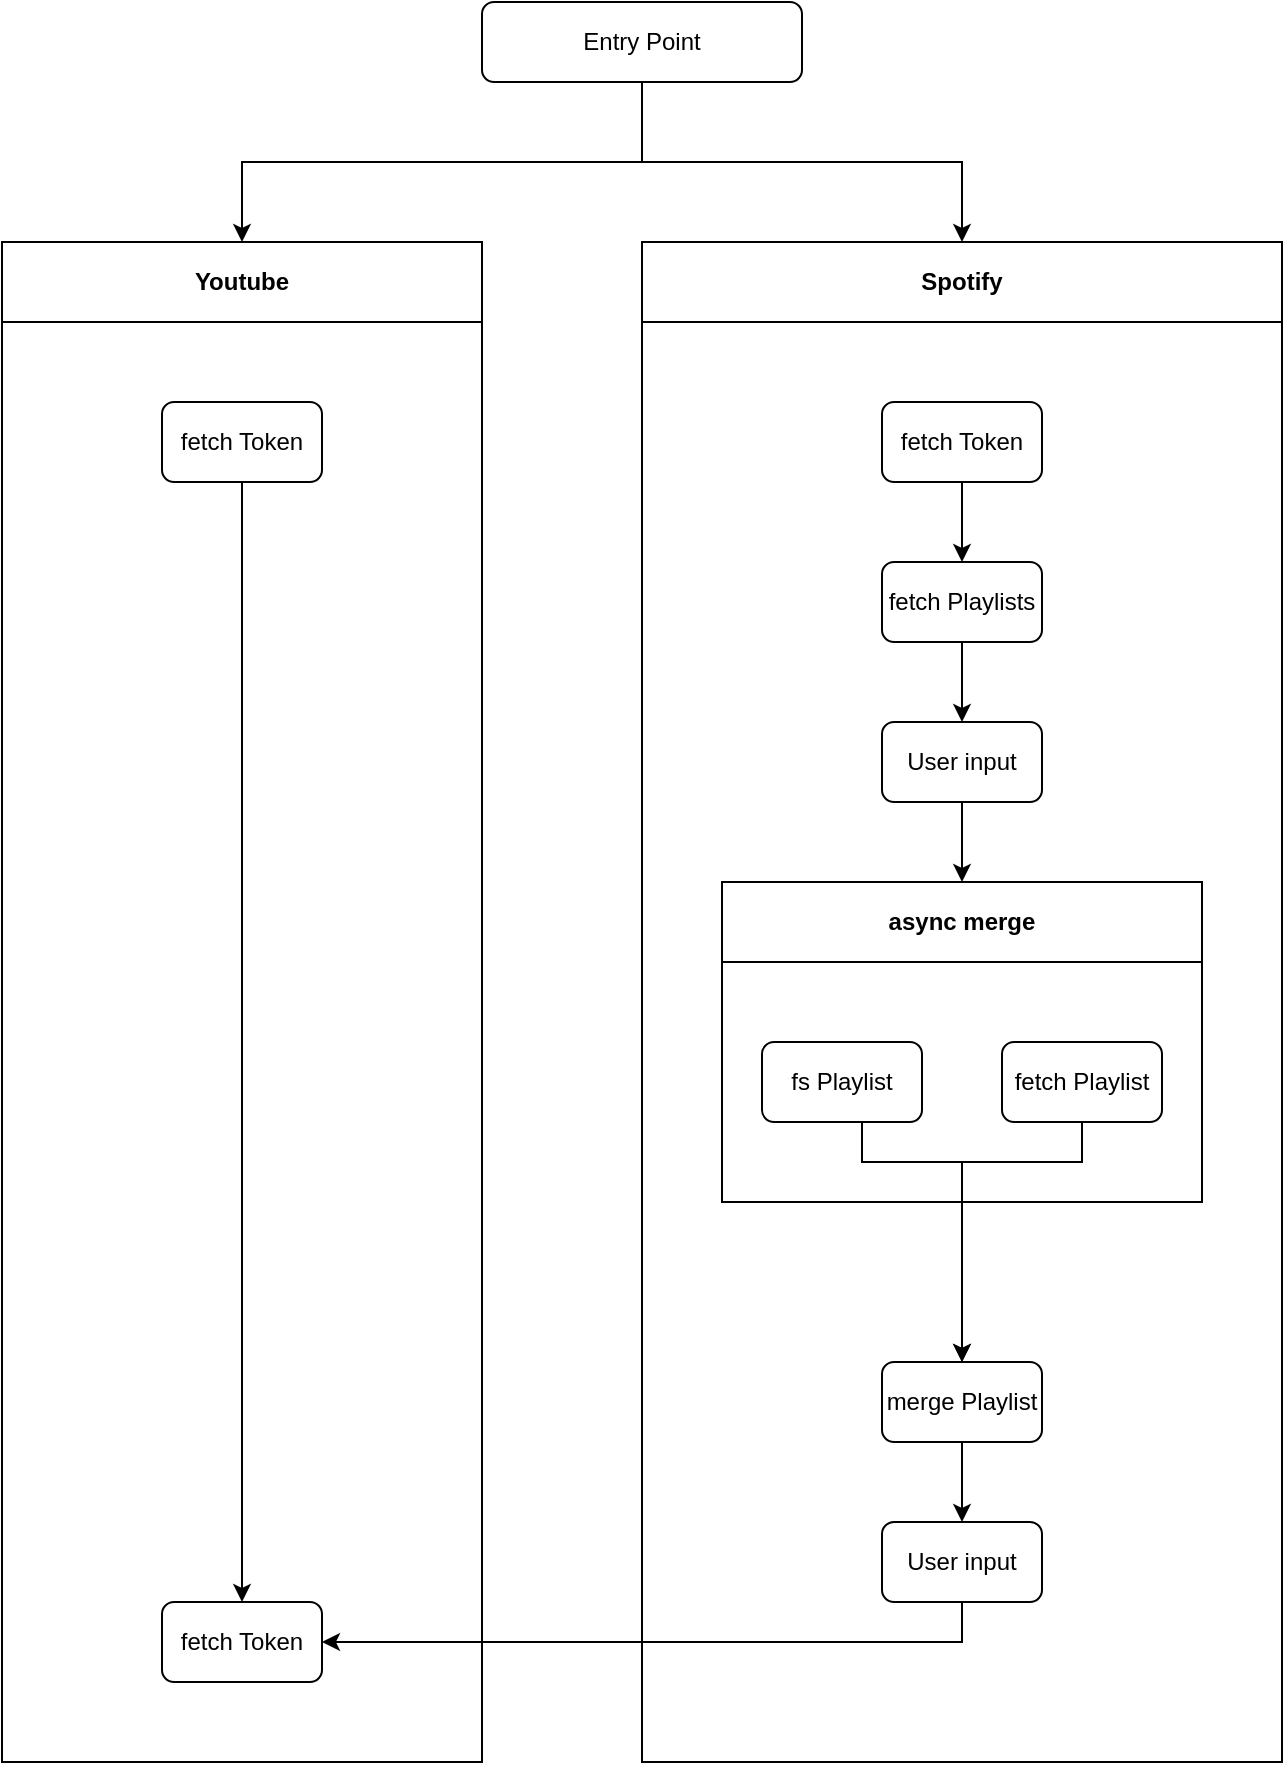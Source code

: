 <mxfile version="21.6.5" type="device" pages="2">
  <diagram id="C5RBs43oDa-KdzZeNtuy" name="Main Process">
    <mxGraphModel dx="2436" dy="1309" grid="1" gridSize="10" guides="1" tooltips="1" connect="1" arrows="1" fold="1" page="1" pageScale="1" pageWidth="1200" pageHeight="1600" math="0" shadow="0">
      <root>
        <mxCell id="WIyWlLk6GJQsqaUBKTNV-0" />
        <mxCell id="WIyWlLk6GJQsqaUBKTNV-1" parent="WIyWlLk6GJQsqaUBKTNV-0" />
        <mxCell id="VmPq7GHpUGZuqZsl5Gq9-39" style="edgeStyle=orthogonalEdgeStyle;rounded=0;orthogonalLoop=1;jettySize=auto;html=1;entryX=0.5;entryY=0;entryDx=0;entryDy=0;" parent="WIyWlLk6GJQsqaUBKTNV-1" source="VmPq7GHpUGZuqZsl5Gq9-0" target="VmPq7GHpUGZuqZsl5Gq9-19" edge="1">
          <mxGeometry relative="1" as="geometry" />
        </mxCell>
        <mxCell id="VmPq7GHpUGZuqZsl5Gq9-40" style="edgeStyle=orthogonalEdgeStyle;rounded=0;orthogonalLoop=1;jettySize=auto;html=1;" parent="WIyWlLk6GJQsqaUBKTNV-1" source="VmPq7GHpUGZuqZsl5Gq9-0" target="VmPq7GHpUGZuqZsl5Gq9-20" edge="1">
          <mxGeometry relative="1" as="geometry" />
        </mxCell>
        <mxCell id="VmPq7GHpUGZuqZsl5Gq9-0" value="Entry Point" style="rounded=1;whiteSpace=wrap;html=1;" parent="WIyWlLk6GJQsqaUBKTNV-1" vertex="1">
          <mxGeometry x="520" y="40" width="160" height="40" as="geometry" />
        </mxCell>
        <mxCell id="VmPq7GHpUGZuqZsl5Gq9-19" value="Youtube" style="swimlane;whiteSpace=wrap;html=1;startSize=40;" parent="WIyWlLk6GJQsqaUBKTNV-1" vertex="1">
          <mxGeometry x="280" y="160" width="240" height="760" as="geometry" />
        </mxCell>
        <mxCell id="VmPq7GHpUGZuqZsl5Gq9-30" style="edgeStyle=orthogonalEdgeStyle;rounded=0;orthogonalLoop=1;jettySize=auto;html=1;entryX=0.5;entryY=0;entryDx=0;entryDy=0;" parent="VmPq7GHpUGZuqZsl5Gq9-19" source="VmPq7GHpUGZuqZsl5Gq9-27" target="VmPq7GHpUGZuqZsl5Gq9-28" edge="1">
          <mxGeometry relative="1" as="geometry" />
        </mxCell>
        <mxCell id="VmPq7GHpUGZuqZsl5Gq9-27" value="fetch Token" style="rounded=1;whiteSpace=wrap;html=1;" parent="VmPq7GHpUGZuqZsl5Gq9-19" vertex="1">
          <mxGeometry x="80" y="80" width="80" height="40" as="geometry" />
        </mxCell>
        <mxCell id="VmPq7GHpUGZuqZsl5Gq9-28" value="fetch Token" style="rounded=1;whiteSpace=wrap;html=1;" parent="VmPq7GHpUGZuqZsl5Gq9-19" vertex="1">
          <mxGeometry x="80" y="680" width="80" height="40" as="geometry" />
        </mxCell>
        <mxCell id="VmPq7GHpUGZuqZsl5Gq9-20" value="Spotify" style="swimlane;whiteSpace=wrap;html=1;startSize=40;" parent="WIyWlLk6GJQsqaUBKTNV-1" vertex="1">
          <mxGeometry x="600" y="160" width="320" height="760" as="geometry" />
        </mxCell>
        <mxCell id="VmPq7GHpUGZuqZsl5Gq9-31" style="edgeStyle=orthogonalEdgeStyle;rounded=0;orthogonalLoop=1;jettySize=auto;html=1;entryX=0.5;entryY=0;entryDx=0;entryDy=0;" parent="VmPq7GHpUGZuqZsl5Gq9-20" source="VmPq7GHpUGZuqZsl5Gq9-21" target="VmPq7GHpUGZuqZsl5Gq9-22" edge="1">
          <mxGeometry relative="1" as="geometry" />
        </mxCell>
        <mxCell id="VmPq7GHpUGZuqZsl5Gq9-21" value="fetch Token" style="rounded=1;whiteSpace=wrap;html=1;" parent="VmPq7GHpUGZuqZsl5Gq9-20" vertex="1">
          <mxGeometry x="120" y="80" width="80" height="40" as="geometry" />
        </mxCell>
        <mxCell id="VmPq7GHpUGZuqZsl5Gq9-32" style="edgeStyle=orthogonalEdgeStyle;rounded=0;orthogonalLoop=1;jettySize=auto;html=1;entryX=0.5;entryY=0;entryDx=0;entryDy=0;" parent="VmPq7GHpUGZuqZsl5Gq9-20" source="VmPq7GHpUGZuqZsl5Gq9-22" target="VmPq7GHpUGZuqZsl5Gq9-23" edge="1">
          <mxGeometry relative="1" as="geometry" />
        </mxCell>
        <mxCell id="VmPq7GHpUGZuqZsl5Gq9-22" value="fetch Playlists" style="rounded=1;whiteSpace=wrap;html=1;" parent="VmPq7GHpUGZuqZsl5Gq9-20" vertex="1">
          <mxGeometry x="120" y="160" width="80" height="40" as="geometry" />
        </mxCell>
        <mxCell id="VmPq7GHpUGZuqZsl5Gq9-42" style="edgeStyle=orthogonalEdgeStyle;rounded=0;orthogonalLoop=1;jettySize=auto;html=1;entryX=0.5;entryY=0;entryDx=0;entryDy=0;" parent="VmPq7GHpUGZuqZsl5Gq9-20" source="VmPq7GHpUGZuqZsl5Gq9-23" target="VmPq7GHpUGZuqZsl5Gq9-41" edge="1">
          <mxGeometry relative="1" as="geometry" />
        </mxCell>
        <mxCell id="VmPq7GHpUGZuqZsl5Gq9-23" value="User input" style="rounded=1;whiteSpace=wrap;html=1;" parent="VmPq7GHpUGZuqZsl5Gq9-20" vertex="1">
          <mxGeometry x="120" y="240" width="80" height="40" as="geometry" />
        </mxCell>
        <mxCell id="VmPq7GHpUGZuqZsl5Gq9-37" style="edgeStyle=orthogonalEdgeStyle;rounded=0;orthogonalLoop=1;jettySize=auto;html=1;entryX=0.5;entryY=0;entryDx=0;entryDy=0;" parent="VmPq7GHpUGZuqZsl5Gq9-20" source="VmPq7GHpUGZuqZsl5Gq9-26" target="VmPq7GHpUGZuqZsl5Gq9-29" edge="1">
          <mxGeometry relative="1" as="geometry" />
        </mxCell>
        <mxCell id="VmPq7GHpUGZuqZsl5Gq9-26" value="merge Playlist" style="rounded=1;whiteSpace=wrap;html=1;" parent="VmPq7GHpUGZuqZsl5Gq9-20" vertex="1">
          <mxGeometry x="120" y="560" width="80" height="40" as="geometry" />
        </mxCell>
        <mxCell id="VmPq7GHpUGZuqZsl5Gq9-29" value="User input" style="rounded=1;whiteSpace=wrap;html=1;" parent="VmPq7GHpUGZuqZsl5Gq9-20" vertex="1">
          <mxGeometry x="120" y="640" width="80" height="40" as="geometry" />
        </mxCell>
        <mxCell id="VmPq7GHpUGZuqZsl5Gq9-41" value="async merge" style="swimlane;whiteSpace=wrap;html=1;startSize=40;" parent="VmPq7GHpUGZuqZsl5Gq9-20" vertex="1">
          <mxGeometry x="40" y="320" width="240" height="160" as="geometry" />
        </mxCell>
        <mxCell id="VmPq7GHpUGZuqZsl5Gq9-25" value="fetch Playlist" style="rounded=1;whiteSpace=wrap;html=1;" parent="VmPq7GHpUGZuqZsl5Gq9-41" vertex="1">
          <mxGeometry x="140" y="80" width="80" height="40" as="geometry" />
        </mxCell>
        <mxCell id="VmPq7GHpUGZuqZsl5Gq9-24" value="fs Playlist" style="rounded=1;whiteSpace=wrap;html=1;" parent="VmPq7GHpUGZuqZsl5Gq9-41" vertex="1">
          <mxGeometry x="20" y="80" width="80" height="40" as="geometry" />
        </mxCell>
        <mxCell id="VmPq7GHpUGZuqZsl5Gq9-43" style="edgeStyle=orthogonalEdgeStyle;rounded=0;orthogonalLoop=1;jettySize=auto;html=1;entryX=0.5;entryY=0;entryDx=0;entryDy=0;" parent="VmPq7GHpUGZuqZsl5Gq9-20" source="VmPq7GHpUGZuqZsl5Gq9-25" target="VmPq7GHpUGZuqZsl5Gq9-26" edge="1">
          <mxGeometry relative="1" as="geometry">
            <mxPoint x="240" y="500" as="targetPoint" />
            <Array as="points">
              <mxPoint x="220" y="460" />
              <mxPoint x="160" y="460" />
            </Array>
          </mxGeometry>
        </mxCell>
        <mxCell id="VmPq7GHpUGZuqZsl5Gq9-44" style="edgeStyle=orthogonalEdgeStyle;rounded=0;orthogonalLoop=1;jettySize=auto;html=1;entryX=0.5;entryY=0;entryDx=0;entryDy=0;" parent="VmPq7GHpUGZuqZsl5Gq9-20" source="VmPq7GHpUGZuqZsl5Gq9-24" target="VmPq7GHpUGZuqZsl5Gq9-26" edge="1">
          <mxGeometry relative="1" as="geometry">
            <mxPoint x="160" y="510.0" as="targetPoint" />
            <Array as="points">
              <mxPoint x="110" y="460" />
              <mxPoint x="160" y="460" />
            </Array>
          </mxGeometry>
        </mxCell>
        <mxCell id="VmPq7GHpUGZuqZsl5Gq9-38" style="edgeStyle=orthogonalEdgeStyle;rounded=0;orthogonalLoop=1;jettySize=auto;html=1;entryX=1;entryY=0.5;entryDx=0;entryDy=0;" parent="WIyWlLk6GJQsqaUBKTNV-1" source="VmPq7GHpUGZuqZsl5Gq9-29" target="VmPq7GHpUGZuqZsl5Gq9-28" edge="1">
          <mxGeometry relative="1" as="geometry">
            <mxPoint x="480" y="840" as="targetPoint" />
            <Array as="points">
              <mxPoint x="760" y="820" />
            </Array>
          </mxGeometry>
        </mxCell>
      </root>
    </mxGraphModel>
  </diagram>
  <diagram id="xU9t2Xdo22yi7R7Ng7ZS" name="context bridge">
    <mxGraphModel dx="1338" dy="803" grid="1" gridSize="10" guides="1" tooltips="1" connect="1" arrows="1" fold="1" page="1" pageScale="1" pageWidth="1200" pageHeight="1600" math="0" shadow="0">
      <root>
        <mxCell id="0" />
        <mxCell id="1" parent="0" />
        <mxCell id="n3C6VEHPJSThKrknrWYX-13" value="IChannel" style="swimlane;whiteSpace=wrap;html=1;startSize=20;" vertex="1" parent="1">
          <mxGeometry x="40" y="40" width="200" height="240" as="geometry" />
        </mxCell>
        <mxCell id="n3C6VEHPJSThKrknrWYX-14" value="&lt;font color=&quot;#33ff99&quot;&gt;name&lt;/font&gt;:string" style="rounded=0;whiteSpace=wrap;html=1;" vertex="1" parent="n3C6VEHPJSThKrknrWYX-13">
          <mxGeometry x="40" y="60" width="120" height="40" as="geometry" />
        </mxCell>
        <mxCell id="n3C6VEHPJSThKrknrWYX-15" value="(event:ipcMainEvent, &lt;font color=&quot;#ff0000&quot;&gt;args&lt;/font&gt;:any):any&amp;nbsp; &amp;nbsp;=&amp;gt;&amp;nbsp; &amp;nbsp;{return any}" style="rounded=0;whiteSpace=wrap;html=1;" vertex="1" parent="n3C6VEHPJSThKrknrWYX-13">
          <mxGeometry x="40" y="120" width="120" height="80" as="geometry" />
        </mxCell>
        <mxCell id="n3C6VEHPJSThKrknrWYX-19" value="ipcMain.handle( IChannel.name, ( _e, &lt;font color=&quot;#ff0000&quot;&gt;_r&lt;/font&gt; ) =&amp;gt; { IChannel.handle( _e, &lt;font color=&quot;#ff0000&quot;&gt;_r&lt;/font&gt; )})" style="rounded=0;whiteSpace=wrap;html=1;" vertex="1" parent="1">
          <mxGeometry x="40" y="320" width="400" height="40" as="geometry" />
        </mxCell>
        <mxCell id="n3C6VEHPJSThKrknrWYX-20" value="ctxBridge.exposeMain世界(&#39;electron&#39;, { IChannel.&lt;font color=&quot;#33ff99&quot;&gt;name&lt;/font&gt;: (&lt;font color=&quot;#ff0000&quot;&gt;_p&lt;/font&gt;) =&amp;gt; { ipc.Renderer.invoke( IChannel.&lt;font color=&quot;#33ff99&quot;&gt;name&lt;/font&gt;, &lt;font color=&quot;#ff0000&quot;&gt;_p&lt;/font&gt; ) } })" style="rounded=0;whiteSpace=wrap;html=1;" vertex="1" parent="1">
          <mxGeometry x="40" y="400" width="400" height="40" as="geometry" />
        </mxCell>
      </root>
    </mxGraphModel>
  </diagram>
</mxfile>
